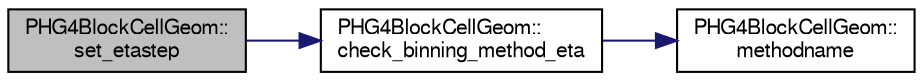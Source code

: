 digraph "PHG4BlockCellGeom::set_etastep"
{
  bgcolor="transparent";
  edge [fontname="FreeSans",fontsize="10",labelfontname="FreeSans",labelfontsize="10"];
  node [fontname="FreeSans",fontsize="10",shape=record];
  rankdir="LR";
  Node1 [label="PHG4BlockCellGeom::\lset_etastep",height=0.2,width=0.4,color="black", fillcolor="grey75", style="filled" fontcolor="black"];
  Node1 -> Node2 [color="midnightblue",fontsize="10",style="solid",fontname="FreeSans"];
  Node2 [label="PHG4BlockCellGeom::\lcheck_binning_method_eta",height=0.2,width=0.4,color="black",URL="$d1/dd7/classPHG4BlockCellGeom.html#afb8a13d4eb09b3759d7c16c6b75d49a9"];
  Node2 -> Node3 [color="midnightblue",fontsize="10",style="solid",fontname="FreeSans"];
  Node3 [label="PHG4BlockCellGeom::\lmethodname",height=0.2,width=0.4,color="black",URL="$d1/dd7/classPHG4BlockCellGeom.html#aae9a78950e6844001da0ce7ae4b0ae77"];
}
